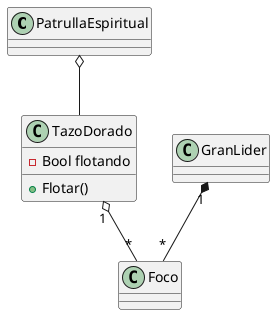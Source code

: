 @startuml  diagrama

class PatrullaEspiritual
class GranLider
class TazoDorado{
    - Bool flotando
    + Flotar()
}
class Foco

PatrullaEspiritual o-- TazoDorado
GranLider "1" *-- "*" Foco
TazoDorado "1" o-- "*" Foco







@enduml